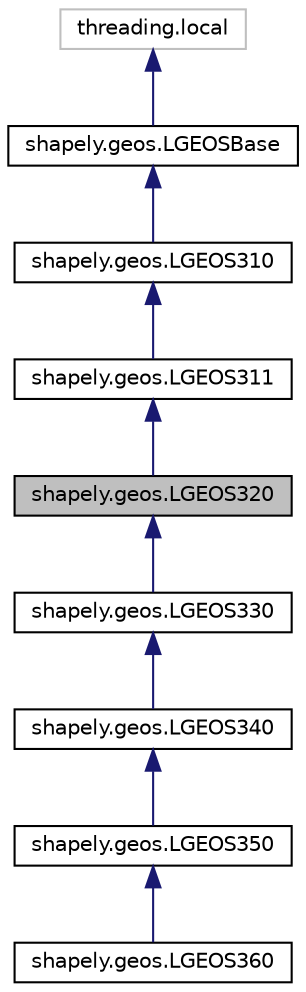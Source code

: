 digraph "shapely.geos.LGEOS320"
{
 // LATEX_PDF_SIZE
  edge [fontname="Helvetica",fontsize="10",labelfontname="Helvetica",labelfontsize="10"];
  node [fontname="Helvetica",fontsize="10",shape=record];
  Node1 [label="shapely.geos.LGEOS320",height=0.2,width=0.4,color="black", fillcolor="grey75", style="filled", fontcolor="black",tooltip=" "];
  Node2 -> Node1 [dir="back",color="midnightblue",fontsize="10",style="solid",fontname="Helvetica"];
  Node2 [label="shapely.geos.LGEOS311",height=0.2,width=0.4,color="black", fillcolor="white", style="filled",URL="$classshapely_1_1geos_1_1_l_g_e_o_s311.html",tooltip=" "];
  Node3 -> Node2 [dir="back",color="midnightblue",fontsize="10",style="solid",fontname="Helvetica"];
  Node3 [label="shapely.geos.LGEOS310",height=0.2,width=0.4,color="black", fillcolor="white", style="filled",URL="$classshapely_1_1geos_1_1_l_g_e_o_s310.html",tooltip=" "];
  Node4 -> Node3 [dir="back",color="midnightblue",fontsize="10",style="solid",fontname="Helvetica"];
  Node4 [label="shapely.geos.LGEOSBase",height=0.2,width=0.4,color="black", fillcolor="white", style="filled",URL="$classshapely_1_1geos_1_1_l_g_e_o_s_base.html",tooltip=" "];
  Node5 -> Node4 [dir="back",color="midnightblue",fontsize="10",style="solid",fontname="Helvetica"];
  Node5 [label="threading.local",height=0.2,width=0.4,color="grey75", fillcolor="white", style="filled",tooltip=" "];
  Node1 -> Node6 [dir="back",color="midnightblue",fontsize="10",style="solid",fontname="Helvetica"];
  Node6 [label="shapely.geos.LGEOS330",height=0.2,width=0.4,color="black", fillcolor="white", style="filled",URL="$classshapely_1_1geos_1_1_l_g_e_o_s330.html",tooltip=" "];
  Node6 -> Node7 [dir="back",color="midnightblue",fontsize="10",style="solid",fontname="Helvetica"];
  Node7 [label="shapely.geos.LGEOS340",height=0.2,width=0.4,color="black", fillcolor="white", style="filled",URL="$classshapely_1_1geos_1_1_l_g_e_o_s340.html",tooltip=" "];
  Node7 -> Node8 [dir="back",color="midnightblue",fontsize="10",style="solid",fontname="Helvetica"];
  Node8 [label="shapely.geos.LGEOS350",height=0.2,width=0.4,color="black", fillcolor="white", style="filled",URL="$classshapely_1_1geos_1_1_l_g_e_o_s350.html",tooltip=" "];
  Node8 -> Node9 [dir="back",color="midnightblue",fontsize="10",style="solid",fontname="Helvetica"];
  Node9 [label="shapely.geos.LGEOS360",height=0.2,width=0.4,color="black", fillcolor="white", style="filled",URL="$classshapely_1_1geos_1_1_l_g_e_o_s360.html",tooltip=" "];
}

